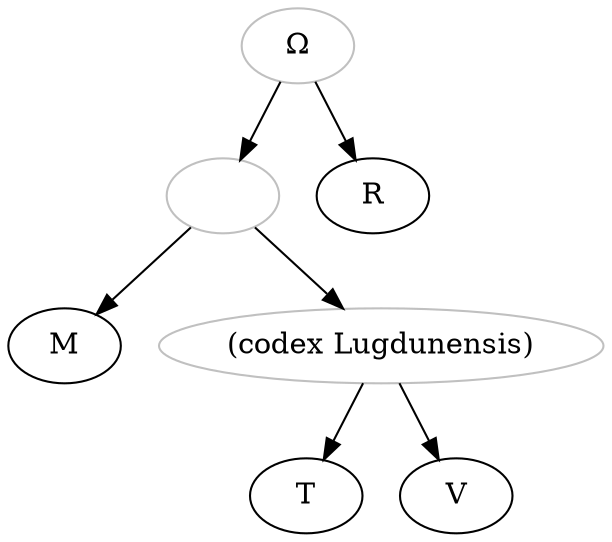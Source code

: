 digraph {

    
    capitalomega -> 1;
    capitalomega-> R;
    1-> M;
    1 -> codexLugdu; 
    codexLugdu-> T;
    codexLugdu-> V;
   

    capitalomega [color="grey", label="Ω"];
    V[label="V"]
    M[label="M"]
    V[label="V"]
    R[label="R"]
    codexLugdu[label="(codex Lugdunensis)", color="grey"]
    1[color="grey", label=""]; 
}
